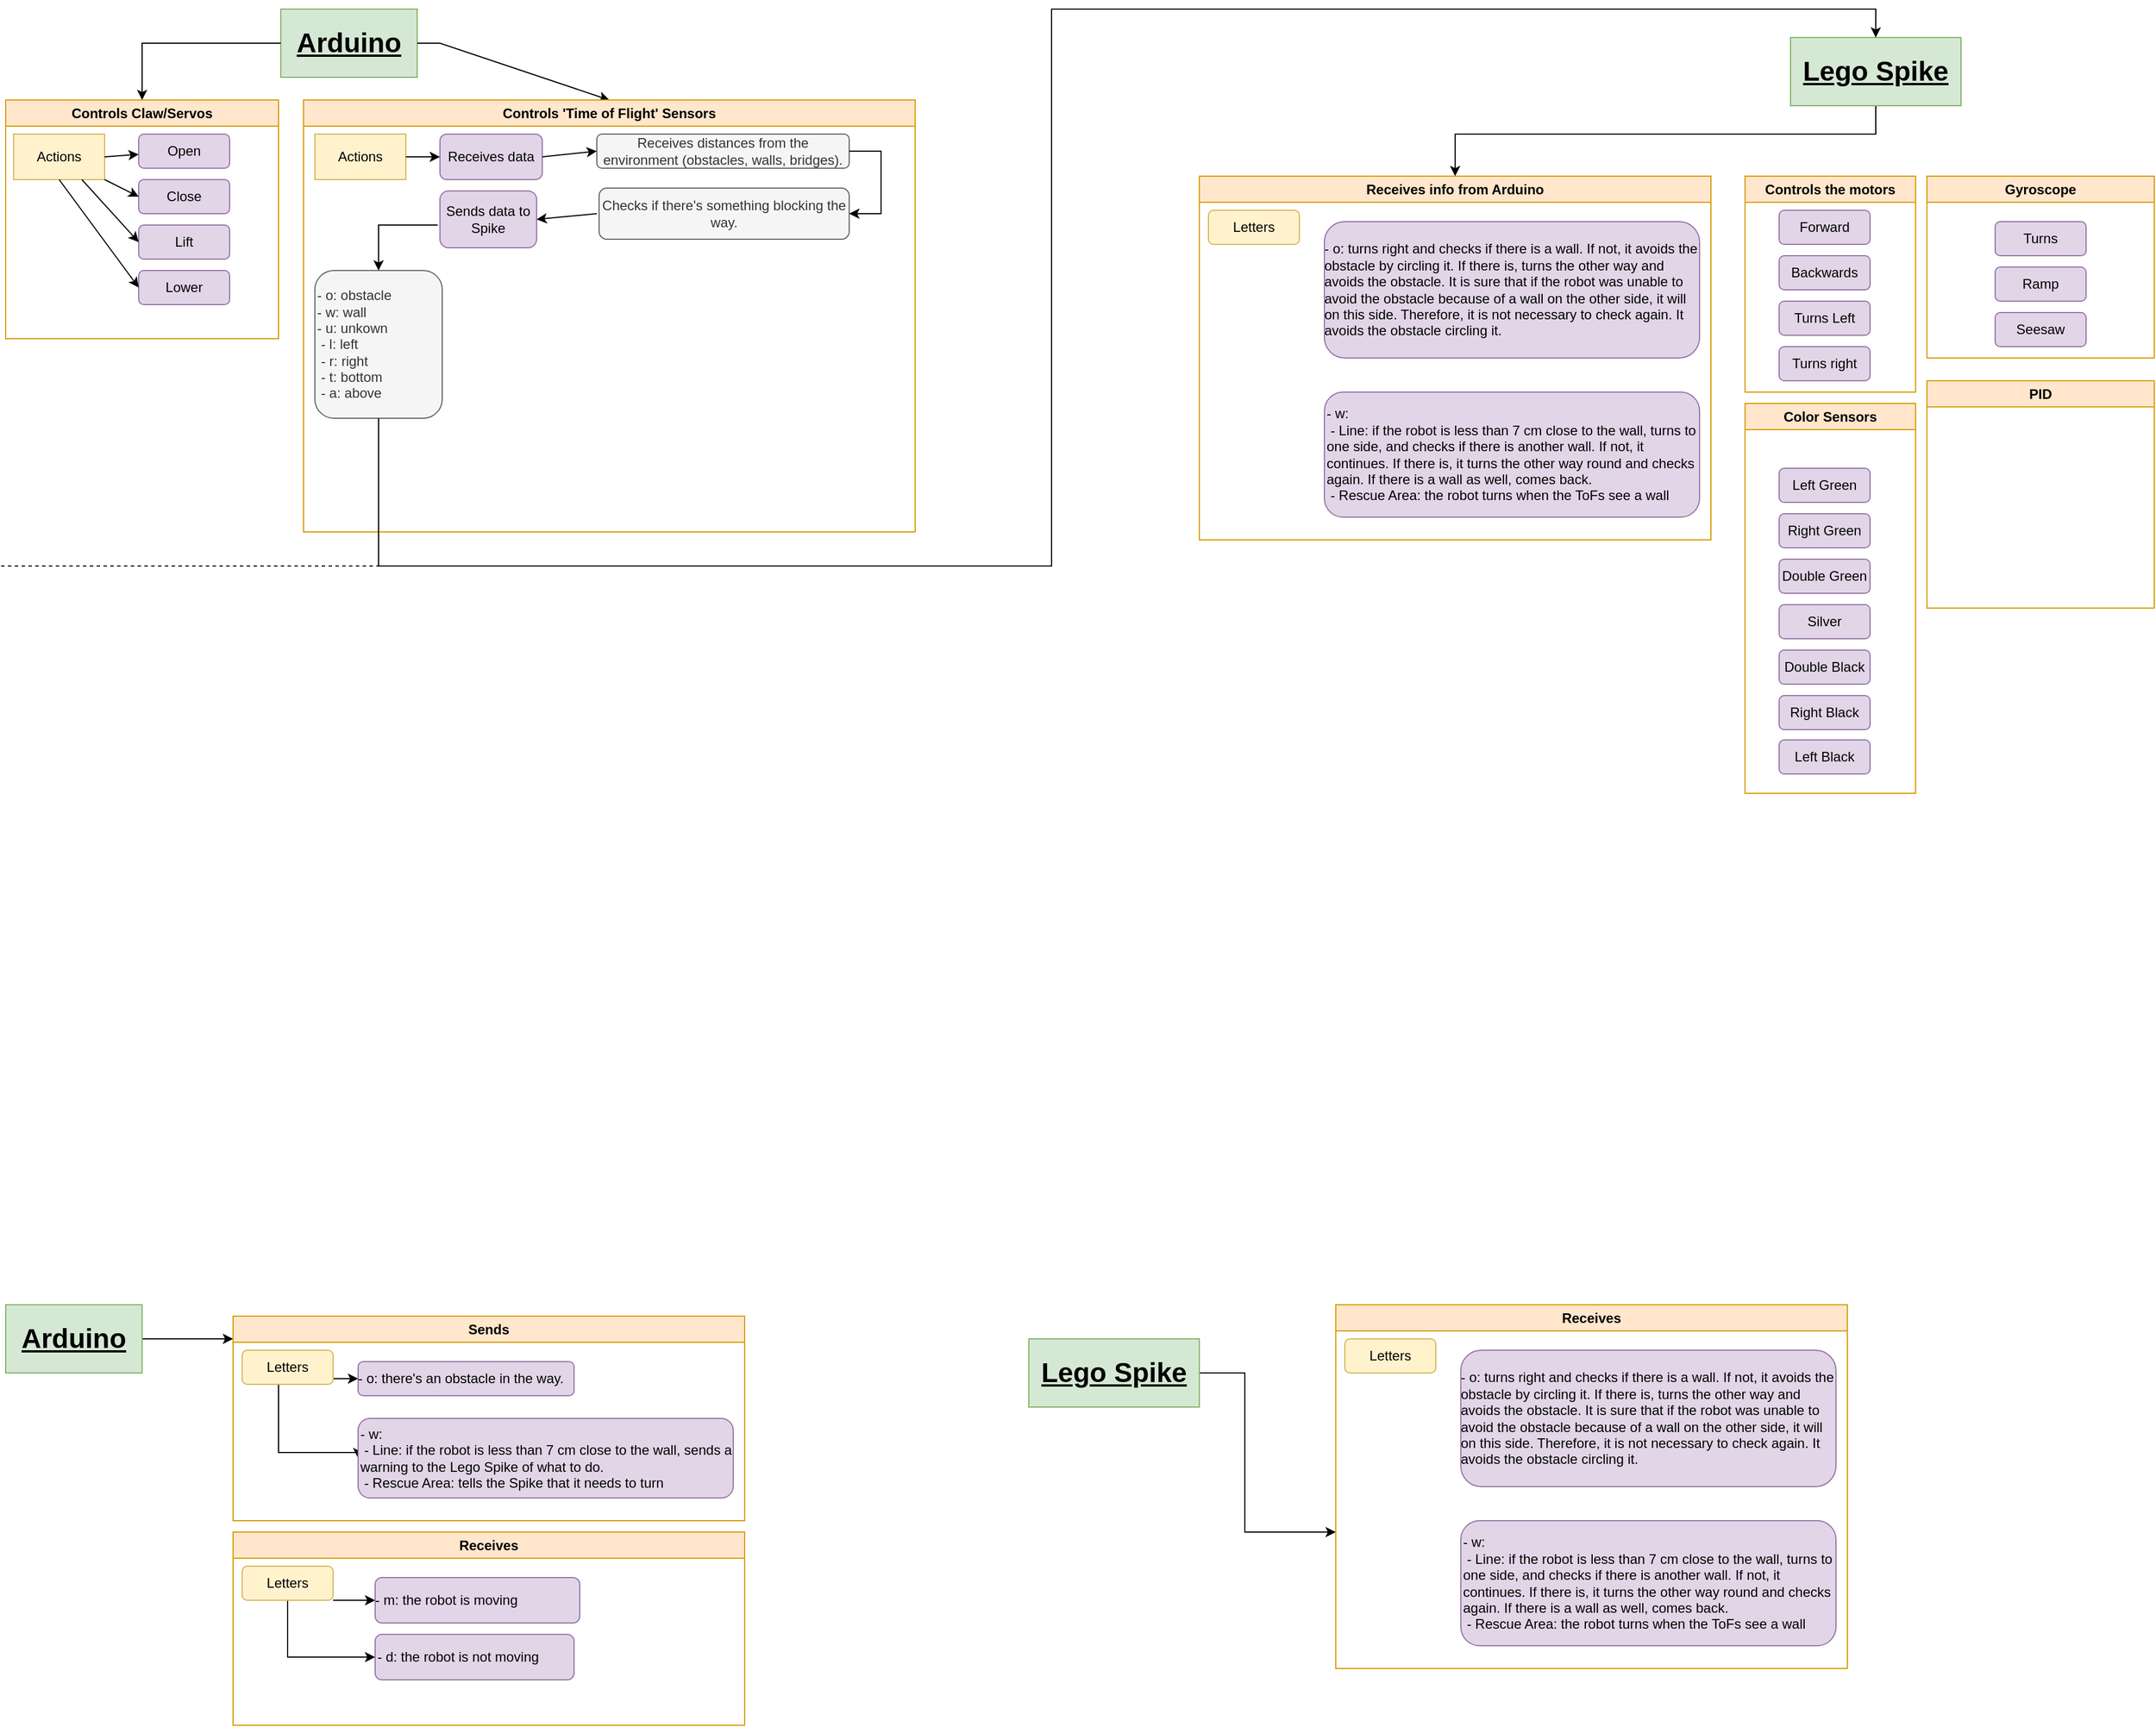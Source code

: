 <mxfile version="21.2.9" type="device">
  <diagram name="Page-1" id="2YBvvXClWsGukQMizWep">
    <mxGraphModel dx="2985" dy="1388" grid="1" gridSize="10" guides="1" tooltips="1" connect="1" arrows="1" fold="1" page="1" pageScale="1" pageWidth="850" pageHeight="1100" math="0" shadow="0">
      <root>
        <mxCell id="0" />
        <mxCell id="1" parent="0" />
        <mxCell id="btyRM0pktlCXf4Li8Wps-1" value="&lt;h1&gt;&lt;u&gt;Arduino&lt;/u&gt;&lt;/h1&gt;" style="rounded=0;whiteSpace=wrap;html=1;fillColor=#d5e8d4;strokeColor=#82b366;" parent="1" vertex="1">
          <mxGeometry x="252" y="10" width="120" height="60" as="geometry" />
        </mxCell>
        <mxCell id="btyRM0pktlCXf4Li8Wps-5" value="" style="endArrow=classic;html=1;rounded=0;fontColor=#000000;exitX=1;exitY=0.5;exitDx=0;exitDy=0;entryX=0.5;entryY=0;entryDx=0;entryDy=0;" parent="1" source="btyRM0pktlCXf4Li8Wps-1" target="btyRM0pktlCXf4Li8Wps-14" edge="1">
          <mxGeometry width="50" height="50" relative="1" as="geometry">
            <mxPoint x="342" y="330" as="sourcePoint" />
            <mxPoint x="622" y="90" as="targetPoint" />
            <Array as="points">
              <mxPoint x="392" y="40" />
            </Array>
          </mxGeometry>
        </mxCell>
        <mxCell id="btyRM0pktlCXf4Li8Wps-6" value="" style="endArrow=classic;html=1;rounded=0;fontColor=#000000;exitX=0;exitY=0.5;exitDx=0;exitDy=0;entryX=0.5;entryY=0;entryDx=0;entryDy=0;" parent="1" source="btyRM0pktlCXf4Li8Wps-1" target="btyRM0pktlCXf4Li8Wps-7" edge="1">
          <mxGeometry width="50" height="50" relative="1" as="geometry">
            <mxPoint x="182" y="90" as="sourcePoint" />
            <mxPoint x="122" y="90" as="targetPoint" />
            <Array as="points">
              <mxPoint x="130" y="40" />
            </Array>
          </mxGeometry>
        </mxCell>
        <mxCell id="btyRM0pktlCXf4Li8Wps-7" value="Controls Claw/Servos" style="swimlane;whiteSpace=wrap;html=1;fillColor=#ffe6cc;strokeColor=#d79b00;" parent="1" vertex="1">
          <mxGeometry x="10" y="90" width="240" height="210" as="geometry" />
        </mxCell>
        <mxCell id="btyRM0pktlCXf4Li8Wps-8" value="Actions" style="whiteSpace=wrap;html=1;fillColor=#fff2cc;strokeColor=#d6b656;" parent="btyRM0pktlCXf4Li8Wps-7" vertex="1">
          <mxGeometry x="7" y="30" width="80" height="40" as="geometry" />
        </mxCell>
        <mxCell id="btyRM0pktlCXf4Li8Wps-9" value="Open" style="rounded=1;whiteSpace=wrap;html=1;fillColor=#e1d5e7;strokeColor=#9673a6;" parent="btyRM0pktlCXf4Li8Wps-7" vertex="1">
          <mxGeometry x="117" y="30" width="80" height="30" as="geometry" />
        </mxCell>
        <mxCell id="btyRM0pktlCXf4Li8Wps-11" value="Close" style="rounded=1;whiteSpace=wrap;html=1;fillColor=#e1d5e7;strokeColor=#9673a6;" parent="btyRM0pktlCXf4Li8Wps-7" vertex="1">
          <mxGeometry x="117" y="70" width="80" height="30" as="geometry" />
        </mxCell>
        <mxCell id="btyRM0pktlCXf4Li8Wps-12" value="Lift" style="rounded=1;whiteSpace=wrap;html=1;fillColor=#e1d5e7;strokeColor=#9673a6;" parent="btyRM0pktlCXf4Li8Wps-7" vertex="1">
          <mxGeometry x="117" y="110" width="80" height="30" as="geometry" />
        </mxCell>
        <mxCell id="btyRM0pktlCXf4Li8Wps-13" value="Lower" style="rounded=1;whiteSpace=wrap;html=1;fillColor=#e1d5e7;strokeColor=#9673a6;" parent="btyRM0pktlCXf4Li8Wps-7" vertex="1">
          <mxGeometry x="117" y="150" width="80" height="30" as="geometry" />
        </mxCell>
        <mxCell id="btyRM0pktlCXf4Li8Wps-20" value="" style="endArrow=classic;html=1;rounded=0;fontColor=#000000;exitX=1;exitY=0.5;exitDx=0;exitDy=0;" parent="btyRM0pktlCXf4Li8Wps-7" source="btyRM0pktlCXf4Li8Wps-8" target="btyRM0pktlCXf4Li8Wps-9" edge="1">
          <mxGeometry width="50" height="50" relative="1" as="geometry">
            <mxPoint x="282" y="220" as="sourcePoint" />
            <mxPoint x="332" y="170" as="targetPoint" />
          </mxGeometry>
        </mxCell>
        <mxCell id="btyRM0pktlCXf4Li8Wps-21" value="" style="endArrow=classic;html=1;rounded=0;fontColor=#000000;exitX=1;exitY=1;exitDx=0;exitDy=0;entryX=0;entryY=0.5;entryDx=0;entryDy=0;" parent="btyRM0pktlCXf4Li8Wps-7" source="btyRM0pktlCXf4Li8Wps-8" target="btyRM0pktlCXf4Li8Wps-11" edge="1">
          <mxGeometry width="50" height="50" relative="1" as="geometry">
            <mxPoint x="52" y="60" as="sourcePoint" />
            <mxPoint x="82" y="57.857" as="targetPoint" />
            <Array as="points" />
          </mxGeometry>
        </mxCell>
        <mxCell id="btyRM0pktlCXf4Li8Wps-22" value="" style="endArrow=classic;html=1;rounded=0;fontColor=#000000;exitX=0.75;exitY=1;exitDx=0;exitDy=0;entryX=0;entryY=0.5;entryDx=0;entryDy=0;" parent="btyRM0pktlCXf4Li8Wps-7" source="btyRM0pktlCXf4Li8Wps-8" target="btyRM0pktlCXf4Li8Wps-12" edge="1">
          <mxGeometry width="50" height="50" relative="1" as="geometry">
            <mxPoint x="62" y="70" as="sourcePoint" />
            <mxPoint x="92" y="67.857" as="targetPoint" />
          </mxGeometry>
        </mxCell>
        <mxCell id="btyRM0pktlCXf4Li8Wps-23" value="" style="endArrow=classic;html=1;rounded=0;fontColor=#000000;exitX=0.5;exitY=1;exitDx=0;exitDy=0;entryX=0;entryY=0.5;entryDx=0;entryDy=0;" parent="btyRM0pktlCXf4Li8Wps-7" source="btyRM0pktlCXf4Li8Wps-8" target="btyRM0pktlCXf4Li8Wps-13" edge="1">
          <mxGeometry width="50" height="50" relative="1" as="geometry">
            <mxPoint x="72" y="80" as="sourcePoint" />
            <mxPoint x="102" y="77.857" as="targetPoint" />
          </mxGeometry>
        </mxCell>
        <mxCell id="btyRM0pktlCXf4Li8Wps-14" value="Controls &#39;Time of Flight&#39; Sensors" style="swimlane;whiteSpace=wrap;html=1;fillColor=#ffe6cc;strokeColor=#d79b00;" parent="1" vertex="1">
          <mxGeometry x="272" y="90" width="538" height="380" as="geometry" />
        </mxCell>
        <mxCell id="btyRM0pktlCXf4Li8Wps-15" value="Actions" style="whiteSpace=wrap;html=1;fillColor=#fff2cc;strokeColor=#d6b656;" parent="btyRM0pktlCXf4Li8Wps-14" vertex="1">
          <mxGeometry x="10" y="30" width="80" height="40" as="geometry" />
        </mxCell>
        <mxCell id="btyRM0pktlCXf4Li8Wps-16" value="Receives data" style="rounded=1;whiteSpace=wrap;html=1;fillColor=#e1d5e7;strokeColor=#9673a6;" parent="btyRM0pktlCXf4Li8Wps-14" vertex="1">
          <mxGeometry x="120" y="30" width="90" height="40" as="geometry" />
        </mxCell>
        <mxCell id="btyRM0pktlCXf4Li8Wps-17" value="Sends data to Spike" style="rounded=1;whiteSpace=wrap;html=1;fillColor=#e1d5e7;strokeColor=#9673a6;" parent="btyRM0pktlCXf4Li8Wps-14" vertex="1">
          <mxGeometry x="120" y="80" width="85" height="50" as="geometry" />
        </mxCell>
        <mxCell id="btyRM0pktlCXf4Li8Wps-35" value="" style="endArrow=classic;html=1;rounded=0;fontColor=#000000;exitX=1;exitY=0.5;exitDx=0;exitDy=0;entryX=0;entryY=0.5;entryDx=0;entryDy=0;" parent="btyRM0pktlCXf4Li8Wps-14" source="btyRM0pktlCXf4Li8Wps-15" target="btyRM0pktlCXf4Li8Wps-16" edge="1">
          <mxGeometry width="50" height="50" relative="1" as="geometry">
            <mxPoint x="-165" y="60" as="sourcePoint" />
            <mxPoint x="-135" y="57.857" as="targetPoint" />
          </mxGeometry>
        </mxCell>
        <mxCell id="btyRM0pktlCXf4Li8Wps-36" value="" style="endArrow=classic;html=1;rounded=0;fontColor=#000000;entryX=1;entryY=0.5;entryDx=0;entryDy=0;" parent="btyRM0pktlCXf4Li8Wps-14" target="btyRM0pktlCXf4Li8Wps-17" edge="1">
          <mxGeometry width="50" height="50" relative="1" as="geometry">
            <mxPoint x="258" y="100" as="sourcePoint" />
            <mxPoint x="130" y="55" as="targetPoint" />
          </mxGeometry>
        </mxCell>
        <mxCell id="btyRM0pktlCXf4Li8Wps-37" value="Receives distances from the environment (obstacles, walls, bridges)." style="rounded=1;whiteSpace=wrap;html=1;fontColor=#333333;fillColor=#f5f5f5;strokeColor=#666666;" parent="btyRM0pktlCXf4Li8Wps-14" vertex="1">
          <mxGeometry x="258" y="30" width="222" height="30" as="geometry" />
        </mxCell>
        <mxCell id="btyRM0pktlCXf4Li8Wps-38" value="" style="endArrow=classic;html=1;rounded=0;fontColor=#000000;exitX=1;exitY=0.5;exitDx=0;exitDy=0;entryX=0;entryY=0.5;entryDx=0;entryDy=0;" parent="btyRM0pktlCXf4Li8Wps-14" source="btyRM0pktlCXf4Li8Wps-16" target="btyRM0pktlCXf4Li8Wps-37" edge="1">
          <mxGeometry width="50" height="50" relative="1" as="geometry">
            <mxPoint x="110" y="70" as="sourcePoint" />
            <mxPoint x="140" y="65" as="targetPoint" />
          </mxGeometry>
        </mxCell>
        <mxCell id="btyRM0pktlCXf4Li8Wps-39" value="Checks if there&#39;s something blocking the way." style="rounded=1;whiteSpace=wrap;html=1;fontColor=#333333;fillColor=#f5f5f5;strokeColor=#666666;" parent="btyRM0pktlCXf4Li8Wps-14" vertex="1">
          <mxGeometry x="260" y="77.5" width="220" height="45" as="geometry" />
        </mxCell>
        <mxCell id="btyRM0pktlCXf4Li8Wps-40" value="" style="endArrow=classic;html=1;rounded=0;fontColor=#000000;exitX=1;exitY=0.5;exitDx=0;exitDy=0;entryX=1;entryY=0.5;entryDx=0;entryDy=0;" parent="btyRM0pktlCXf4Li8Wps-14" source="btyRM0pktlCXf4Li8Wps-37" target="btyRM0pktlCXf4Li8Wps-39" edge="1">
          <mxGeometry width="50" height="50" relative="1" as="geometry">
            <mxPoint x="220" y="60" as="sourcePoint" />
            <mxPoint x="268" y="55" as="targetPoint" />
            <Array as="points">
              <mxPoint x="508" y="45" />
              <mxPoint x="508" y="100" />
            </Array>
          </mxGeometry>
        </mxCell>
        <mxCell id="btyRM0pktlCXf4Li8Wps-41" value="" style="endArrow=classic;html=1;rounded=0;fontColor=#000000;entryX=0.5;entryY=0;entryDx=0;entryDy=0;" parent="btyRM0pktlCXf4Li8Wps-14" target="btyRM0pktlCXf4Li8Wps-42" edge="1">
          <mxGeometry width="50" height="50" relative="1" as="geometry">
            <mxPoint x="118" y="110" as="sourcePoint" />
            <mxPoint x="48" y="155" as="targetPoint" />
            <Array as="points">
              <mxPoint x="66" y="110" />
            </Array>
          </mxGeometry>
        </mxCell>
        <mxCell id="btyRM0pktlCXf4Li8Wps-42" value="- o: obstacle&lt;br&gt;- w: wall&lt;br&gt;&lt;div style=&quot;&quot;&gt;&lt;span style=&quot;background-color: initial;&quot;&gt;- u: unkown&lt;/span&gt;&lt;/div&gt;&lt;div style=&quot;&quot;&gt;&lt;span style=&quot;background-color: initial;&quot;&gt;&lt;span style=&quot;white-space: pre;&quot;&gt; &lt;/span&gt;- l: left&lt;br&gt;&lt;/span&gt;&lt;/div&gt;&lt;div style=&quot;&quot;&gt;&lt;span style=&quot;white-space: pre;&quot;&gt; &lt;/span&gt;- r: right&lt;br&gt;&lt;/div&gt;&lt;div style=&quot;&quot;&gt;&lt;span style=&quot;white-space: pre;&quot;&gt; &lt;/span&gt;- t: bottom&lt;br&gt;&lt;/div&gt;&lt;div style=&quot;&quot;&gt;&lt;span style=&quot;white-space: pre;&quot;&gt; &lt;/span&gt;- a: above&lt;br&gt;&lt;/div&gt;" style="rounded=1;whiteSpace=wrap;html=1;fontColor=#333333;align=left;fillColor=#f5f5f5;strokeColor=#666666;" parent="btyRM0pktlCXf4Li8Wps-14" vertex="1">
          <mxGeometry x="10" y="150" width="112" height="130" as="geometry" />
        </mxCell>
        <mxCell id="btyRM0pktlCXf4Li8Wps-53" style="edgeStyle=orthogonalEdgeStyle;rounded=0;orthogonalLoop=1;jettySize=auto;html=1;exitX=0.5;exitY=1;exitDx=0;exitDy=0;entryX=0.5;entryY=0;entryDx=0;entryDy=0;fontColor=#000000;" parent="1" source="btyRM0pktlCXf4Li8Wps-45" target="btyRM0pktlCXf4Li8Wps-47" edge="1">
          <mxGeometry relative="1" as="geometry">
            <mxPoint x="1655" y="107" as="sourcePoint" />
            <Array as="points">
              <mxPoint x="1655" y="120" />
              <mxPoint x="1285" y="120" />
            </Array>
          </mxGeometry>
        </mxCell>
        <mxCell id="btyRM0pktlCXf4Li8Wps-45" value="&lt;h1&gt;&lt;u&gt;Lego Spike&lt;/u&gt;&lt;/h1&gt;" style="rounded=0;whiteSpace=wrap;html=1;fillColor=#d5e8d4;strokeColor=#82b366;" parent="1" vertex="1">
          <mxGeometry x="1580" y="35" width="150" height="60" as="geometry" />
        </mxCell>
        <mxCell id="btyRM0pktlCXf4Li8Wps-46" value="" style="endArrow=none;dashed=1;html=1;rounded=0;fontColor=#000000;" parent="1" edge="1">
          <mxGeometry width="50" height="50" relative="1" as="geometry">
            <mxPoint x="6" y="500" as="sourcePoint" />
            <mxPoint x="846" y="500" as="targetPoint" />
          </mxGeometry>
        </mxCell>
        <mxCell id="btyRM0pktlCXf4Li8Wps-47" value="Receives info from Arduino" style="swimlane;whiteSpace=wrap;html=1;fillColor=#ffe6cc;strokeColor=#d79b00;" parent="1" vertex="1">
          <mxGeometry x="1060" y="157" width="450" height="320" as="geometry" />
        </mxCell>
        <mxCell id="btyRM0pktlCXf4Li8Wps-51" value="- o: turns right and checks if there is a wall. If not, it avoids the obstacle by circling it. If there is, turns the other way and avoids the obstacle. It is sure that if the robot was unable to avoid the obstacle because of a wall on the other side, it will on this side. Therefore, it is not necessary to check again. It avoids the obstacle circling it." style="rounded=1;whiteSpace=wrap;html=1;align=left;fillColor=#e1d5e7;strokeColor=#9673a6;spacingTop=0;spacing=0;" parent="btyRM0pktlCXf4Li8Wps-47" vertex="1">
          <mxGeometry x="110" y="40" width="330" height="120" as="geometry" />
        </mxCell>
        <mxCell id="btyRM0pktlCXf4Li8Wps-54" value="Letters" style="rounded=1;whiteSpace=wrap;html=1;fillColor=#fff2cc;strokeColor=#d6b656;" parent="btyRM0pktlCXf4Li8Wps-47" vertex="1">
          <mxGeometry x="8" y="30" width="80" height="30" as="geometry" />
        </mxCell>
        <mxCell id="btyRM0pktlCXf4Li8Wps-55" value="- w: &lt;br&gt;&lt;span style=&quot;white-space: pre;&quot;&gt; &lt;/span&gt;- Line: if the robot is less than 7 cm close to the wall, turns to one side, and checks if there is another wall. If not, it continues. If there is, it turns the other way round and checks again. If there is a wall as well, comes back.&lt;br&gt;&lt;span style=&quot;white-space: pre;&quot;&gt; &lt;/span&gt;- Rescue Area: the robot turns when the ToFs see a wall" style="rounded=1;whiteSpace=wrap;html=1;align=left;fillColor=#e1d5e7;strokeColor=#9673a6;" parent="btyRM0pktlCXf4Li8Wps-47" vertex="1">
          <mxGeometry x="110" y="190" width="330" height="110" as="geometry" />
        </mxCell>
        <mxCell id="btyRM0pktlCXf4Li8Wps-48" style="edgeStyle=orthogonalEdgeStyle;rounded=0;orthogonalLoop=1;jettySize=auto;html=1;fontColor=#000000;entryX=0.5;entryY=0;entryDx=0;entryDy=0;" parent="1" source="btyRM0pktlCXf4Li8Wps-42" target="btyRM0pktlCXf4Li8Wps-45" edge="1">
          <mxGeometry relative="1" as="geometry">
            <Array as="points">
              <mxPoint x="338" y="500" />
              <mxPoint x="930" y="500" />
              <mxPoint x="930" y="10" />
              <mxPoint x="1655" y="10" />
            </Array>
            <mxPoint x="1460" y="80" as="targetPoint" />
          </mxGeometry>
        </mxCell>
        <mxCell id="btyRM0pktlCXf4Li8Wps-62" value="Controls the motors" style="swimlane;whiteSpace=wrap;html=1;fillColor=#ffe6cc;strokeColor=#d79b00;" parent="1" vertex="1">
          <mxGeometry x="1540" y="157" width="150" height="190" as="geometry" />
        </mxCell>
        <mxCell id="btyRM0pktlCXf4Li8Wps-67" value="Forward" style="rounded=1;whiteSpace=wrap;html=1;fillColor=#e1d5e7;strokeColor=#9673a6;" parent="btyRM0pktlCXf4Li8Wps-62" vertex="1">
          <mxGeometry x="30" y="30" width="80" height="30" as="geometry" />
        </mxCell>
        <mxCell id="btyRM0pktlCXf4Li8Wps-68" value="Backwards" style="rounded=1;whiteSpace=wrap;html=1;fillColor=#e1d5e7;strokeColor=#9673a6;" parent="btyRM0pktlCXf4Li8Wps-62" vertex="1">
          <mxGeometry x="30" y="70" width="80" height="30" as="geometry" />
        </mxCell>
        <mxCell id="btyRM0pktlCXf4Li8Wps-70" value="Turns right" style="rounded=1;whiteSpace=wrap;html=1;fillColor=#e1d5e7;strokeColor=#9673a6;" parent="btyRM0pktlCXf4Li8Wps-62" vertex="1">
          <mxGeometry x="30" y="150" width="80" height="30" as="geometry" />
        </mxCell>
        <mxCell id="btyRM0pktlCXf4Li8Wps-69" value="Turns Left" style="rounded=1;whiteSpace=wrap;html=1;fillColor=#e1d5e7;strokeColor=#9673a6;" parent="btyRM0pktlCXf4Li8Wps-62" vertex="1">
          <mxGeometry x="30" y="110" width="80" height="30" as="geometry" />
        </mxCell>
        <mxCell id="btyRM0pktlCXf4Li8Wps-64" value="PID" style="swimlane;whiteSpace=wrap;html=1;fillColor=#ffe6cc;strokeColor=#d79b00;" parent="1" vertex="1">
          <mxGeometry x="1700" y="337" width="200" height="200" as="geometry" />
        </mxCell>
        <mxCell id="btyRM0pktlCXf4Li8Wps-65" value="Color Sensors" style="swimlane;whiteSpace=wrap;html=1;fillColor=#ffe6cc;strokeColor=#d79b00;" parent="1" vertex="1">
          <mxGeometry x="1540" y="357" width="150" height="343" as="geometry" />
        </mxCell>
        <mxCell id="btyRM0pktlCXf4Li8Wps-78" value="Left Green" style="rounded=1;whiteSpace=wrap;html=1;fillColor=#e1d5e7;strokeColor=#9673a6;" parent="btyRM0pktlCXf4Li8Wps-65" vertex="1">
          <mxGeometry x="30" y="57" width="80" height="30" as="geometry" />
        </mxCell>
        <mxCell id="btyRM0pktlCXf4Li8Wps-79" value="Right Green" style="rounded=1;whiteSpace=wrap;html=1;fillColor=#e1d5e7;strokeColor=#9673a6;" parent="btyRM0pktlCXf4Li8Wps-65" vertex="1">
          <mxGeometry x="30" y="97" width="80" height="30" as="geometry" />
        </mxCell>
        <mxCell id="btyRM0pktlCXf4Li8Wps-80" value="Double Green" style="rounded=1;whiteSpace=wrap;html=1;fillColor=#e1d5e7;strokeColor=#9673a6;" parent="btyRM0pktlCXf4Li8Wps-65" vertex="1">
          <mxGeometry x="30" y="137" width="80" height="30" as="geometry" />
        </mxCell>
        <mxCell id="btyRM0pktlCXf4Li8Wps-81" value="Silver" style="rounded=1;whiteSpace=wrap;html=1;fillColor=#e1d5e7;strokeColor=#9673a6;" parent="btyRM0pktlCXf4Li8Wps-65" vertex="1">
          <mxGeometry x="30" y="177" width="80" height="30" as="geometry" />
        </mxCell>
        <mxCell id="btyRM0pktlCXf4Li8Wps-87" value="Double Black" style="rounded=1;whiteSpace=wrap;html=1;fillColor=#e1d5e7;strokeColor=#9673a6;" parent="btyRM0pktlCXf4Li8Wps-65" vertex="1">
          <mxGeometry x="30" y="217" width="80" height="30" as="geometry" />
        </mxCell>
        <mxCell id="btyRM0pktlCXf4Li8Wps-88" value="Right Black" style="rounded=1;whiteSpace=wrap;html=1;fillColor=#e1d5e7;strokeColor=#9673a6;" parent="btyRM0pktlCXf4Li8Wps-65" vertex="1">
          <mxGeometry x="30" y="257" width="80" height="30" as="geometry" />
        </mxCell>
        <mxCell id="btyRM0pktlCXf4Li8Wps-66" value="Gyroscope" style="swimlane;whiteSpace=wrap;html=1;fillColor=#ffe6cc;strokeColor=#d79b00;" parent="1" vertex="1">
          <mxGeometry x="1700" y="157" width="200" height="160" as="geometry" />
        </mxCell>
        <mxCell id="btyRM0pktlCXf4Li8Wps-90" value="Turns" style="rounded=1;whiteSpace=wrap;html=1;fillColor=#e1d5e7;strokeColor=#9673a6;" parent="btyRM0pktlCXf4Li8Wps-66" vertex="1">
          <mxGeometry x="60" y="40" width="80" height="30" as="geometry" />
        </mxCell>
        <mxCell id="btyRM0pktlCXf4Li8Wps-91" value="Ramp" style="rounded=1;whiteSpace=wrap;html=1;fillColor=#e1d5e7;strokeColor=#9673a6;" parent="btyRM0pktlCXf4Li8Wps-66" vertex="1">
          <mxGeometry x="60" y="80" width="80" height="30" as="geometry" />
        </mxCell>
        <mxCell id="btyRM0pktlCXf4Li8Wps-92" value="Seesaw" style="rounded=1;whiteSpace=wrap;html=1;fillColor=#e1d5e7;strokeColor=#9673a6;" parent="btyRM0pktlCXf4Li8Wps-66" vertex="1">
          <mxGeometry x="60" y="120" width="80" height="30" as="geometry" />
        </mxCell>
        <mxCell id="btyRM0pktlCXf4Li8Wps-89" value="Left Black" style="rounded=1;whiteSpace=wrap;html=1;fillColor=#e1d5e7;strokeColor=#9673a6;" parent="1" vertex="1">
          <mxGeometry x="1570" y="653" width="80" height="30" as="geometry" />
        </mxCell>
        <mxCell id="WozkW6pBYvAF7gT-I08m-3" style="edgeStyle=orthogonalEdgeStyle;rounded=0;orthogonalLoop=1;jettySize=auto;html=1;" parent="1" source="WozkW6pBYvAF7gT-I08m-1" target="WozkW6pBYvAF7gT-I08m-4" edge="1">
          <mxGeometry relative="1" as="geometry">
            <mxPoint x="160" y="1180" as="targetPoint" />
            <Array as="points">
              <mxPoint x="230" y="1180" />
              <mxPoint x="230" y="1180" />
            </Array>
          </mxGeometry>
        </mxCell>
        <mxCell id="WozkW6pBYvAF7gT-I08m-1" value="&lt;h1&gt;&lt;u&gt;Arduino&lt;/u&gt;&lt;/h1&gt;" style="rounded=0;whiteSpace=wrap;html=1;fillColor=#d5e8d4;strokeColor=#82b366;" parent="1" vertex="1">
          <mxGeometry x="10" y="1150" width="120" height="60" as="geometry" />
        </mxCell>
        <mxCell id="WozkW6pBYvAF7gT-I08m-4" value="Sends" style="swimlane;whiteSpace=wrap;html=1;fillColor=#ffe6cc;strokeColor=#d79b00;" parent="1" vertex="1">
          <mxGeometry x="210" y="1160" width="450" height="180" as="geometry" />
        </mxCell>
        <mxCell id="WozkW6pBYvAF7gT-I08m-5" value="- o: there&#39;s an obstacle in the way." style="rounded=1;whiteSpace=wrap;html=1;align=left;fillColor=#e1d5e7;strokeColor=#9673a6;spacingTop=0;spacing=0;" parent="WozkW6pBYvAF7gT-I08m-4" vertex="1">
          <mxGeometry x="110" y="40" width="190" height="30" as="geometry" />
        </mxCell>
        <mxCell id="WozkW6pBYvAF7gT-I08m-15" style="edgeStyle=orthogonalEdgeStyle;rounded=0;orthogonalLoop=1;jettySize=auto;html=1;entryX=0;entryY=0.5;entryDx=0;entryDy=0;" parent="WozkW6pBYvAF7gT-I08m-4" source="WozkW6pBYvAF7gT-I08m-6" target="WozkW6pBYvAF7gT-I08m-5" edge="1">
          <mxGeometry relative="1" as="geometry">
            <Array as="points">
              <mxPoint x="100" y="55" />
              <mxPoint x="100" y="55" />
            </Array>
          </mxGeometry>
        </mxCell>
        <mxCell id="WozkW6pBYvAF7gT-I08m-16" style="edgeStyle=orthogonalEdgeStyle;rounded=0;orthogonalLoop=1;jettySize=auto;html=1;entryX=0;entryY=0.5;entryDx=0;entryDy=0;" parent="WozkW6pBYvAF7gT-I08m-4" source="WozkW6pBYvAF7gT-I08m-6" target="WozkW6pBYvAF7gT-I08m-7" edge="1">
          <mxGeometry relative="1" as="geometry">
            <Array as="points">
              <mxPoint x="40" y="120" />
              <mxPoint x="110" y="120" />
            </Array>
          </mxGeometry>
        </mxCell>
        <mxCell id="WozkW6pBYvAF7gT-I08m-6" value="Letters" style="rounded=1;whiteSpace=wrap;html=1;fillColor=#fff2cc;strokeColor=#d6b656;" parent="WozkW6pBYvAF7gT-I08m-4" vertex="1">
          <mxGeometry x="8" y="30" width="80" height="30" as="geometry" />
        </mxCell>
        <mxCell id="WozkW6pBYvAF7gT-I08m-7" value="- w: &lt;br&gt;&lt;span style=&quot;white-space: pre;&quot;&gt; &lt;/span&gt;- Line: if the robot is less than 7 cm close to the wall, sends a warning to the Lego Spike of what to do.&lt;br&gt;&lt;span style=&quot;white-space: pre;&quot;&gt; &lt;/span&gt;- Rescue Area: tells the Spike that it needs to turn" style="rounded=1;whiteSpace=wrap;html=1;align=left;fillColor=#e1d5e7;strokeColor=#9673a6;" parent="WozkW6pBYvAF7gT-I08m-4" vertex="1">
          <mxGeometry x="110" y="90" width="330" height="70" as="geometry" />
        </mxCell>
        <mxCell id="WozkW6pBYvAF7gT-I08m-9" style="edgeStyle=orthogonalEdgeStyle;rounded=0;orthogonalLoop=1;jettySize=auto;html=1;" parent="1" target="WozkW6pBYvAF7gT-I08m-11" edge="1">
          <mxGeometry relative="1" as="geometry">
            <mxPoint x="1060" y="1210" as="targetPoint" />
            <Array as="points">
              <mxPoint x="1100" y="1210" />
              <mxPoint x="1100" y="1350" />
            </Array>
            <mxPoint x="1060" y="1210" as="sourcePoint" />
          </mxGeometry>
        </mxCell>
        <mxCell id="WozkW6pBYvAF7gT-I08m-10" value="&lt;h1&gt;&lt;u&gt;Lego Spike&lt;/u&gt;&lt;/h1&gt;" style="rounded=0;whiteSpace=wrap;html=1;fillColor=#d5e8d4;strokeColor=#82b366;" parent="1" vertex="1">
          <mxGeometry x="910" y="1180" width="150" height="60" as="geometry" />
        </mxCell>
        <mxCell id="WozkW6pBYvAF7gT-I08m-11" value="Receives" style="swimlane;whiteSpace=wrap;html=1;fillColor=#ffe6cc;strokeColor=#d79b00;" parent="1" vertex="1">
          <mxGeometry x="1180" y="1150" width="450" height="320" as="geometry" />
        </mxCell>
        <mxCell id="WozkW6pBYvAF7gT-I08m-12" value="- o: turns right and checks if there is a wall. If not, it avoids the obstacle by circling it. If there is, turns the other way and avoids the obstacle. It is sure that if the robot was unable to avoid the obstacle because of a wall on the other side, it will on this side. Therefore, it is not necessary to check again. It avoids the obstacle circling it." style="rounded=1;whiteSpace=wrap;html=1;align=left;fillColor=#e1d5e7;strokeColor=#9673a6;spacingTop=0;spacing=0;" parent="WozkW6pBYvAF7gT-I08m-11" vertex="1">
          <mxGeometry x="110" y="40" width="330" height="120" as="geometry" />
        </mxCell>
        <mxCell id="WozkW6pBYvAF7gT-I08m-13" value="Letters" style="rounded=1;whiteSpace=wrap;html=1;fillColor=#fff2cc;strokeColor=#d6b656;" parent="WozkW6pBYvAF7gT-I08m-11" vertex="1">
          <mxGeometry x="8" y="30" width="80" height="30" as="geometry" />
        </mxCell>
        <mxCell id="WozkW6pBYvAF7gT-I08m-14" value="- w: &lt;br&gt;&lt;span style=&quot;white-space: pre;&quot;&gt; &lt;/span&gt;- Line: if the robot is less than 7 cm close to the wall, turns to one side, and checks if there is another wall. If not, it continues. If there is, it turns the other way round and checks again. If there is a wall as well, comes back.&lt;br&gt;&lt;span style=&quot;white-space: pre;&quot;&gt; &lt;/span&gt;- Rescue Area: the robot turns when the ToFs see a wall" style="rounded=1;whiteSpace=wrap;html=1;align=left;fillColor=#e1d5e7;strokeColor=#9673a6;" parent="WozkW6pBYvAF7gT-I08m-11" vertex="1">
          <mxGeometry x="110" y="190" width="330" height="110" as="geometry" />
        </mxCell>
        <mxCell id="WozkW6pBYvAF7gT-I08m-22" value="Receives" style="swimlane;whiteSpace=wrap;html=1;fillColor=#ffe6cc;strokeColor=#d79b00;" parent="1" vertex="1">
          <mxGeometry x="210" y="1350" width="450" height="170" as="geometry" />
        </mxCell>
        <mxCell id="WozkW6pBYvAF7gT-I08m-23" value="- m: the robot is moving" style="rounded=1;whiteSpace=wrap;html=1;align=left;fillColor=#e1d5e7;strokeColor=#9673a6;spacingTop=0;spacing=0;" parent="WozkW6pBYvAF7gT-I08m-22" vertex="1">
          <mxGeometry x="125" y="40" width="180" height="40" as="geometry" />
        </mxCell>
        <mxCell id="WozkW6pBYvAF7gT-I08m-28" style="edgeStyle=orthogonalEdgeStyle;rounded=0;orthogonalLoop=1;jettySize=auto;html=1;entryX=0;entryY=0.5;entryDx=0;entryDy=0;" parent="WozkW6pBYvAF7gT-I08m-22" source="WozkW6pBYvAF7gT-I08m-24" target="WozkW6pBYvAF7gT-I08m-23" edge="1">
          <mxGeometry relative="1" as="geometry">
            <Array as="points">
              <mxPoint x="100" y="60" />
              <mxPoint x="100" y="60" />
            </Array>
          </mxGeometry>
        </mxCell>
        <mxCell id="WozkW6pBYvAF7gT-I08m-30" style="edgeStyle=orthogonalEdgeStyle;rounded=0;orthogonalLoop=1;jettySize=auto;html=1;entryX=0;entryY=0.5;entryDx=0;entryDy=0;" parent="WozkW6pBYvAF7gT-I08m-22" source="WozkW6pBYvAF7gT-I08m-24" target="WozkW6pBYvAF7gT-I08m-25" edge="1">
          <mxGeometry relative="1" as="geometry">
            <Array as="points">
              <mxPoint x="48" y="110" />
            </Array>
          </mxGeometry>
        </mxCell>
        <mxCell id="WozkW6pBYvAF7gT-I08m-24" value="Letters" style="rounded=1;whiteSpace=wrap;html=1;fillColor=#fff2cc;strokeColor=#d6b656;" parent="WozkW6pBYvAF7gT-I08m-22" vertex="1">
          <mxGeometry x="8" y="30" width="80" height="30" as="geometry" />
        </mxCell>
        <mxCell id="WozkW6pBYvAF7gT-I08m-25" value="- d: the robot is not moving" style="rounded=1;whiteSpace=wrap;html=1;align=left;fillColor=#e1d5e7;strokeColor=#9673a6;" parent="WozkW6pBYvAF7gT-I08m-22" vertex="1">
          <mxGeometry x="125" y="90" width="175" height="40" as="geometry" />
        </mxCell>
      </root>
    </mxGraphModel>
  </diagram>
</mxfile>
